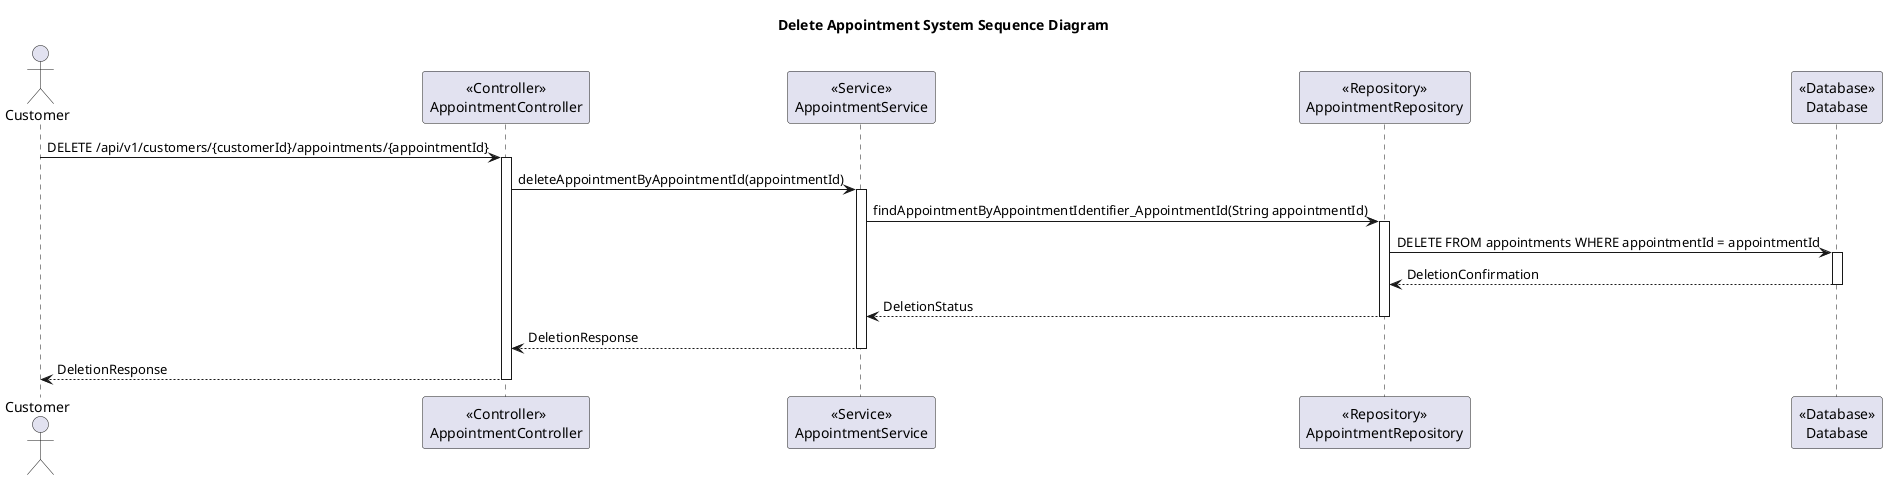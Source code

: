 @startuml
title Delete Appointment System Sequence Diagram

actor Customer

participant AppointmentController as "<<Controller>>\nAppointmentController"
participant AppointmentService as "<<Service>>\nAppointmentService"
participant AppointmentRepository as "<<Repository>>\nAppointmentRepository"
participant Database as "<<Database>>\nDatabase"

Customer -> AppointmentController: DELETE /api/v1/customers/{customerId}/appointments/{appointmentId}
activate AppointmentController

AppointmentController -> AppointmentService: deleteAppointmentByAppointmentId(appointmentId)
activate AppointmentService

AppointmentService -> AppointmentRepository: findAppointmentByAppointmentIdentifier_AppointmentId(String appointmentId)
activate AppointmentRepository

AppointmentRepository -> Database: DELETE FROM appointments WHERE appointmentId = appointmentId
activate Database

Database --> AppointmentRepository: DeletionConfirmation
deactivate Database

AppointmentRepository --> AppointmentService: DeletionStatus
deactivate AppointmentRepository

AppointmentService --> AppointmentController: DeletionResponse
deactivate AppointmentService

AppointmentController --> Customer: DeletionResponse
deactivate AppointmentController
@enduml
